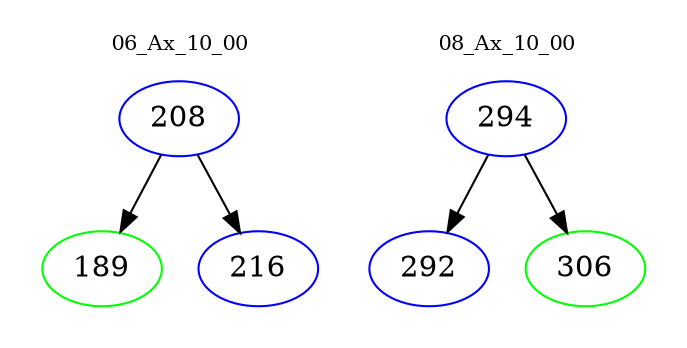 digraph{
subgraph cluster_0 {
color = white
label = "06_Ax_10_00";
fontsize=10;
T0_208 [label="208", color="blue"]
T0_208 -> T0_189 [color="black"]
T0_189 [label="189", color="green"]
T0_208 -> T0_216 [color="black"]
T0_216 [label="216", color="blue"]
}
subgraph cluster_1 {
color = white
label = "08_Ax_10_00";
fontsize=10;
T1_294 [label="294", color="blue"]
T1_294 -> T1_292 [color="black"]
T1_292 [label="292", color="blue"]
T1_294 -> T1_306 [color="black"]
T1_306 [label="306", color="green"]
}
}
